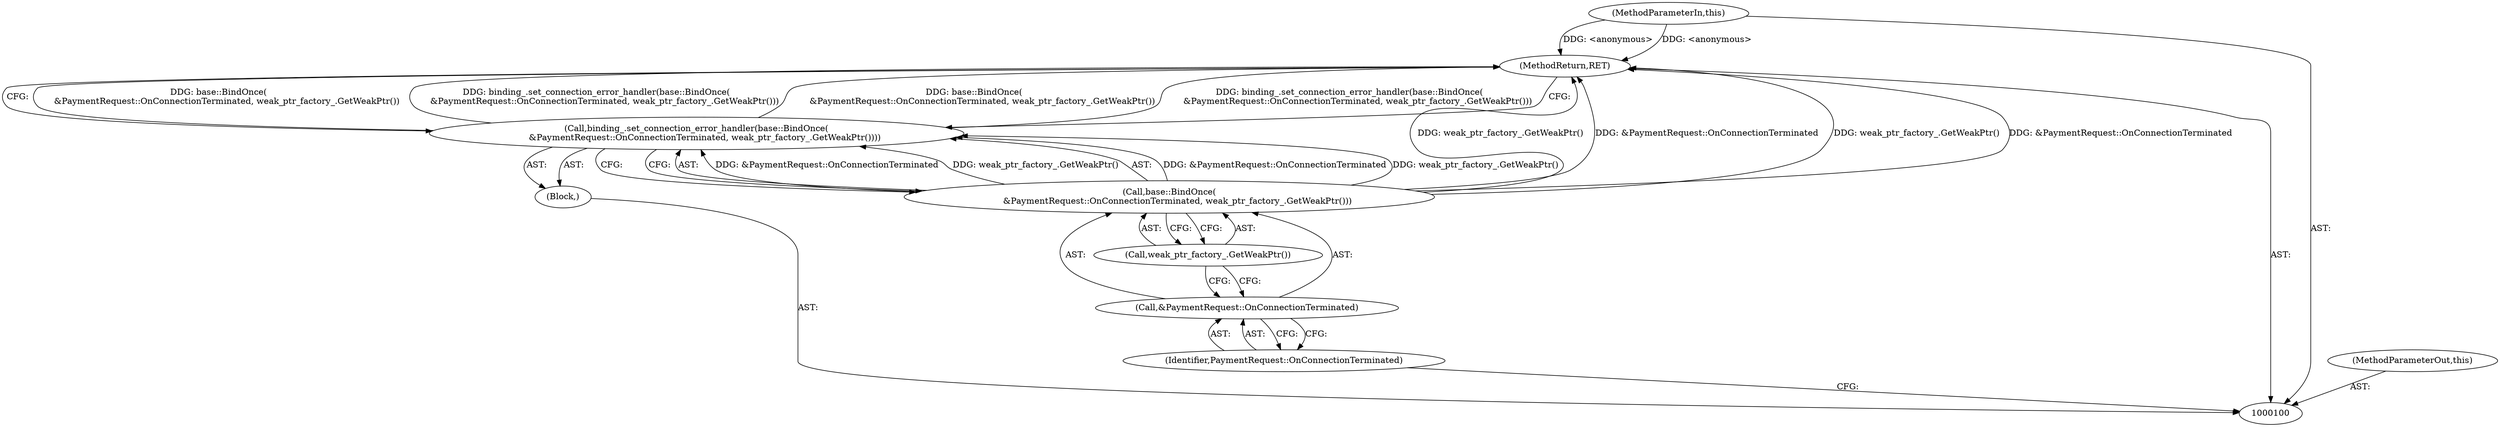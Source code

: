 digraph "0_Chrome_2706470a422dec8f4ae2538e80f0e7e3c4f4f7f6_5" {
"1000101" [label="(MethodParameterIn,this)"];
"1000130" [label="(MethodParameterOut,this)"];
"1000102" [label="(Block,)"];
"1000108" [label="(MethodReturn,RET)"];
"1000103" [label="(Call,binding_.set_connection_error_handler(base::BindOnce(\n      &PaymentRequest::OnConnectionTerminated, weak_ptr_factory_.GetWeakPtr())))"];
"1000104" [label="(Call,base::BindOnce(\n      &PaymentRequest::OnConnectionTerminated, weak_ptr_factory_.GetWeakPtr()))"];
"1000107" [label="(Call,weak_ptr_factory_.GetWeakPtr())"];
"1000105" [label="(Call,&PaymentRequest::OnConnectionTerminated)"];
"1000106" [label="(Identifier,PaymentRequest::OnConnectionTerminated)"];
"1000101" -> "1000100"  [label="AST: "];
"1000101" -> "1000108"  [label="DDG: <anonymous>"];
"1000130" -> "1000100"  [label="AST: "];
"1000102" -> "1000100"  [label="AST: "];
"1000103" -> "1000102"  [label="AST: "];
"1000108" -> "1000100"  [label="AST: "];
"1000108" -> "1000103"  [label="CFG: "];
"1000104" -> "1000108"  [label="DDG: weak_ptr_factory_.GetWeakPtr()"];
"1000104" -> "1000108"  [label="DDG: &PaymentRequest::OnConnectionTerminated"];
"1000103" -> "1000108"  [label="DDG: base::BindOnce(\n      &PaymentRequest::OnConnectionTerminated, weak_ptr_factory_.GetWeakPtr())"];
"1000103" -> "1000108"  [label="DDG: binding_.set_connection_error_handler(base::BindOnce(\n      &PaymentRequest::OnConnectionTerminated, weak_ptr_factory_.GetWeakPtr()))"];
"1000101" -> "1000108"  [label="DDG: <anonymous>"];
"1000103" -> "1000102"  [label="AST: "];
"1000103" -> "1000104"  [label="CFG: "];
"1000104" -> "1000103"  [label="AST: "];
"1000108" -> "1000103"  [label="CFG: "];
"1000103" -> "1000108"  [label="DDG: base::BindOnce(\n      &PaymentRequest::OnConnectionTerminated, weak_ptr_factory_.GetWeakPtr())"];
"1000103" -> "1000108"  [label="DDG: binding_.set_connection_error_handler(base::BindOnce(\n      &PaymentRequest::OnConnectionTerminated, weak_ptr_factory_.GetWeakPtr()))"];
"1000104" -> "1000103"  [label="DDG: &PaymentRequest::OnConnectionTerminated"];
"1000104" -> "1000103"  [label="DDG: weak_ptr_factory_.GetWeakPtr()"];
"1000104" -> "1000103"  [label="AST: "];
"1000104" -> "1000107"  [label="CFG: "];
"1000105" -> "1000104"  [label="AST: "];
"1000107" -> "1000104"  [label="AST: "];
"1000103" -> "1000104"  [label="CFG: "];
"1000104" -> "1000108"  [label="DDG: weak_ptr_factory_.GetWeakPtr()"];
"1000104" -> "1000108"  [label="DDG: &PaymentRequest::OnConnectionTerminated"];
"1000104" -> "1000103"  [label="DDG: &PaymentRequest::OnConnectionTerminated"];
"1000104" -> "1000103"  [label="DDG: weak_ptr_factory_.GetWeakPtr()"];
"1000107" -> "1000104"  [label="AST: "];
"1000107" -> "1000105"  [label="CFG: "];
"1000104" -> "1000107"  [label="CFG: "];
"1000105" -> "1000104"  [label="AST: "];
"1000105" -> "1000106"  [label="CFG: "];
"1000106" -> "1000105"  [label="AST: "];
"1000107" -> "1000105"  [label="CFG: "];
"1000106" -> "1000105"  [label="AST: "];
"1000106" -> "1000100"  [label="CFG: "];
"1000105" -> "1000106"  [label="CFG: "];
}
